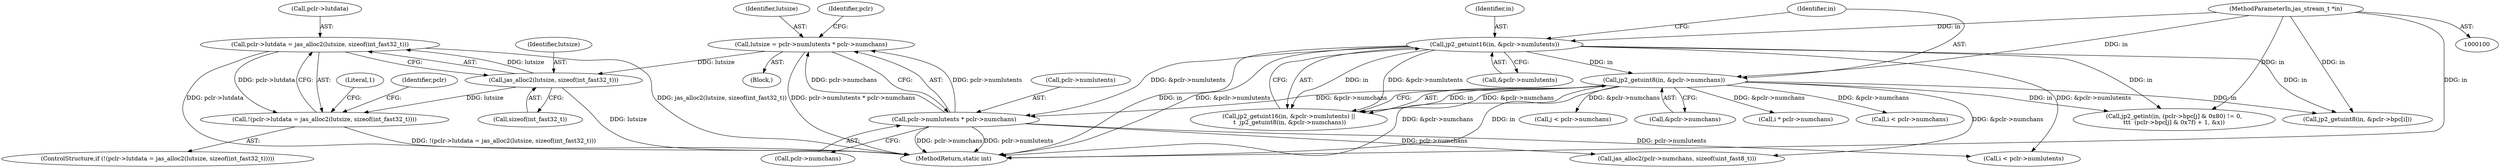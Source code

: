 digraph "0_jasper_e96fc4fdd525fa0ede28074a7e2b1caf94b58b0d_5@pointer" {
"1000156" [label="(Call,pclr->lutdata = jas_alloc2(lutsize, sizeof(int_fast32_t)))"];
"1000160" [label="(Call,jas_alloc2(lutsize, sizeof(int_fast32_t)))"];
"1000145" [label="(Call,lutsize = pclr->numlutents * pclr->numchans)"];
"1000147" [label="(Call,pclr->numlutents * pclr->numchans)"];
"1000129" [label="(Call,jp2_getuint16(in, &pclr->numlutents))"];
"1000102" [label="(MethodParameterIn,jas_stream_t *in)"];
"1000135" [label="(Call,jp2_getuint8(in, &pclr->numchans))"];
"1000155" [label="(Call,!(pclr->lutdata = jas_alloc2(lutsize, sizeof(int_fast32_t))))"];
"1000137" [label="(Call,&pclr->numchans)"];
"1000234" [label="(Call,jp2_getint(in, (pclr->bpc[j] & 0x80) != 0,\n\t\t\t  (pclr->bpc[j] & 0x7f) + 1, &x))"];
"1000102" [label="(MethodParameterIn,jas_stream_t *in)"];
"1000151" [label="(Call,pclr->numchans)"];
"1000160" [label="(Call,jas_alloc2(lutsize, sizeof(int_fast32_t)))"];
"1000162" [label="(Call,sizeof(int_fast32_t))"];
"1000147" [label="(Call,pclr->numlutents * pclr->numchans)"];
"1000146" [label="(Identifier,lutsize)"];
"1000167" [label="(Literal,1)"];
"1000129" [label="(Call,jp2_getuint16(in, &pclr->numlutents))"];
"1000213" [label="(Call,i < pclr->numlutents)"];
"1000156" [label="(Call,pclr->lutdata = jas_alloc2(lutsize, sizeof(int_fast32_t)))"];
"1000197" [label="(Call,jp2_getuint8(in, &pclr->bpc[i]))"];
"1000157" [label="(Call,pclr->lutdata)"];
"1000266" [label="(Call,i * pclr->numchans)"];
"1000275" [label="(MethodReturn,static int)"];
"1000161" [label="(Identifier,lutsize)"];
"1000136" [label="(Identifier,in)"];
"1000131" [label="(Call,&pclr->numlutents)"];
"1000188" [label="(Call,i < pclr->numchans)"];
"1000148" [label="(Call,pclr->numlutents)"];
"1000128" [label="(Call,jp2_getuint16(in, &pclr->numlutents) ||\n \t  jp2_getuint8(in, &pclr->numchans))"];
"1000155" [label="(Call,!(pclr->lutdata = jas_alloc2(lutsize, sizeof(int_fast32_t))))"];
"1000158" [label="(Identifier,pclr)"];
"1000225" [label="(Call,j < pclr->numchans)"];
"1000145" [label="(Call,lutsize = pclr->numlutents * pclr->numchans)"];
"1000154" [label="(ControlStructure,if (!(pclr->lutdata = jas_alloc2(lutsize, sizeof(int_fast32_t)))))"];
"1000172" [label="(Identifier,pclr)"];
"1000103" [label="(Block,)"];
"1000135" [label="(Call,jp2_getuint8(in, &pclr->numchans))"];
"1000174" [label="(Call,jas_alloc2(pclr->numchans, sizeof(uint_fast8_t)))"];
"1000130" [label="(Identifier,in)"];
"1000156" -> "1000155"  [label="AST: "];
"1000156" -> "1000160"  [label="CFG: "];
"1000157" -> "1000156"  [label="AST: "];
"1000160" -> "1000156"  [label="AST: "];
"1000155" -> "1000156"  [label="CFG: "];
"1000156" -> "1000275"  [label="DDG: pclr->lutdata"];
"1000156" -> "1000275"  [label="DDG: jas_alloc2(lutsize, sizeof(int_fast32_t))"];
"1000156" -> "1000155"  [label="DDG: pclr->lutdata"];
"1000160" -> "1000156"  [label="DDG: lutsize"];
"1000160" -> "1000162"  [label="CFG: "];
"1000161" -> "1000160"  [label="AST: "];
"1000162" -> "1000160"  [label="AST: "];
"1000160" -> "1000275"  [label="DDG: lutsize"];
"1000160" -> "1000155"  [label="DDG: lutsize"];
"1000145" -> "1000160"  [label="DDG: lutsize"];
"1000145" -> "1000103"  [label="AST: "];
"1000145" -> "1000147"  [label="CFG: "];
"1000146" -> "1000145"  [label="AST: "];
"1000147" -> "1000145"  [label="AST: "];
"1000158" -> "1000145"  [label="CFG: "];
"1000145" -> "1000275"  [label="DDG: pclr->numlutents * pclr->numchans"];
"1000147" -> "1000145"  [label="DDG: pclr->numlutents"];
"1000147" -> "1000145"  [label="DDG: pclr->numchans"];
"1000147" -> "1000151"  [label="CFG: "];
"1000148" -> "1000147"  [label="AST: "];
"1000151" -> "1000147"  [label="AST: "];
"1000147" -> "1000275"  [label="DDG: pclr->numchans"];
"1000147" -> "1000275"  [label="DDG: pclr->numlutents"];
"1000129" -> "1000147"  [label="DDG: &pclr->numlutents"];
"1000135" -> "1000147"  [label="DDG: &pclr->numchans"];
"1000147" -> "1000174"  [label="DDG: pclr->numchans"];
"1000147" -> "1000213"  [label="DDG: pclr->numlutents"];
"1000129" -> "1000128"  [label="AST: "];
"1000129" -> "1000131"  [label="CFG: "];
"1000130" -> "1000129"  [label="AST: "];
"1000131" -> "1000129"  [label="AST: "];
"1000136" -> "1000129"  [label="CFG: "];
"1000128" -> "1000129"  [label="CFG: "];
"1000129" -> "1000275"  [label="DDG: in"];
"1000129" -> "1000275"  [label="DDG: &pclr->numlutents"];
"1000129" -> "1000128"  [label="DDG: in"];
"1000129" -> "1000128"  [label="DDG: &pclr->numlutents"];
"1000102" -> "1000129"  [label="DDG: in"];
"1000129" -> "1000135"  [label="DDG: in"];
"1000129" -> "1000197"  [label="DDG: in"];
"1000129" -> "1000213"  [label="DDG: &pclr->numlutents"];
"1000129" -> "1000234"  [label="DDG: in"];
"1000102" -> "1000100"  [label="AST: "];
"1000102" -> "1000275"  [label="DDG: in"];
"1000102" -> "1000135"  [label="DDG: in"];
"1000102" -> "1000197"  [label="DDG: in"];
"1000102" -> "1000234"  [label="DDG: in"];
"1000135" -> "1000128"  [label="AST: "];
"1000135" -> "1000137"  [label="CFG: "];
"1000136" -> "1000135"  [label="AST: "];
"1000137" -> "1000135"  [label="AST: "];
"1000128" -> "1000135"  [label="CFG: "];
"1000135" -> "1000275"  [label="DDG: in"];
"1000135" -> "1000275"  [label="DDG: &pclr->numchans"];
"1000135" -> "1000128"  [label="DDG: in"];
"1000135" -> "1000128"  [label="DDG: &pclr->numchans"];
"1000135" -> "1000174"  [label="DDG: &pclr->numchans"];
"1000135" -> "1000188"  [label="DDG: &pclr->numchans"];
"1000135" -> "1000197"  [label="DDG: in"];
"1000135" -> "1000225"  [label="DDG: &pclr->numchans"];
"1000135" -> "1000234"  [label="DDG: in"];
"1000135" -> "1000266"  [label="DDG: &pclr->numchans"];
"1000155" -> "1000154"  [label="AST: "];
"1000167" -> "1000155"  [label="CFG: "];
"1000172" -> "1000155"  [label="CFG: "];
"1000155" -> "1000275"  [label="DDG: !(pclr->lutdata = jas_alloc2(lutsize, sizeof(int_fast32_t)))"];
}
